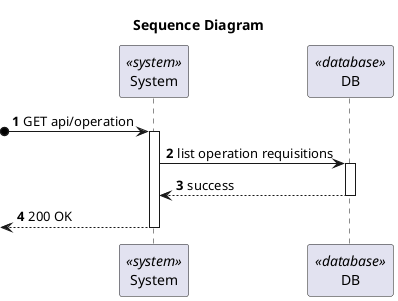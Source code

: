 @startuml process-view

autonumber
title Sequence Diagram

participant SYS as "System" <<system>>
participant DB as "DB" <<database>>


?o-> SYS : GET api/operation
activate SYS
SYS->DB : list operation requisitions
activate DB
DB-->SYS: success
deactivate DB 
<-- SYS : 200 OK
deactivate SYS

@enduml